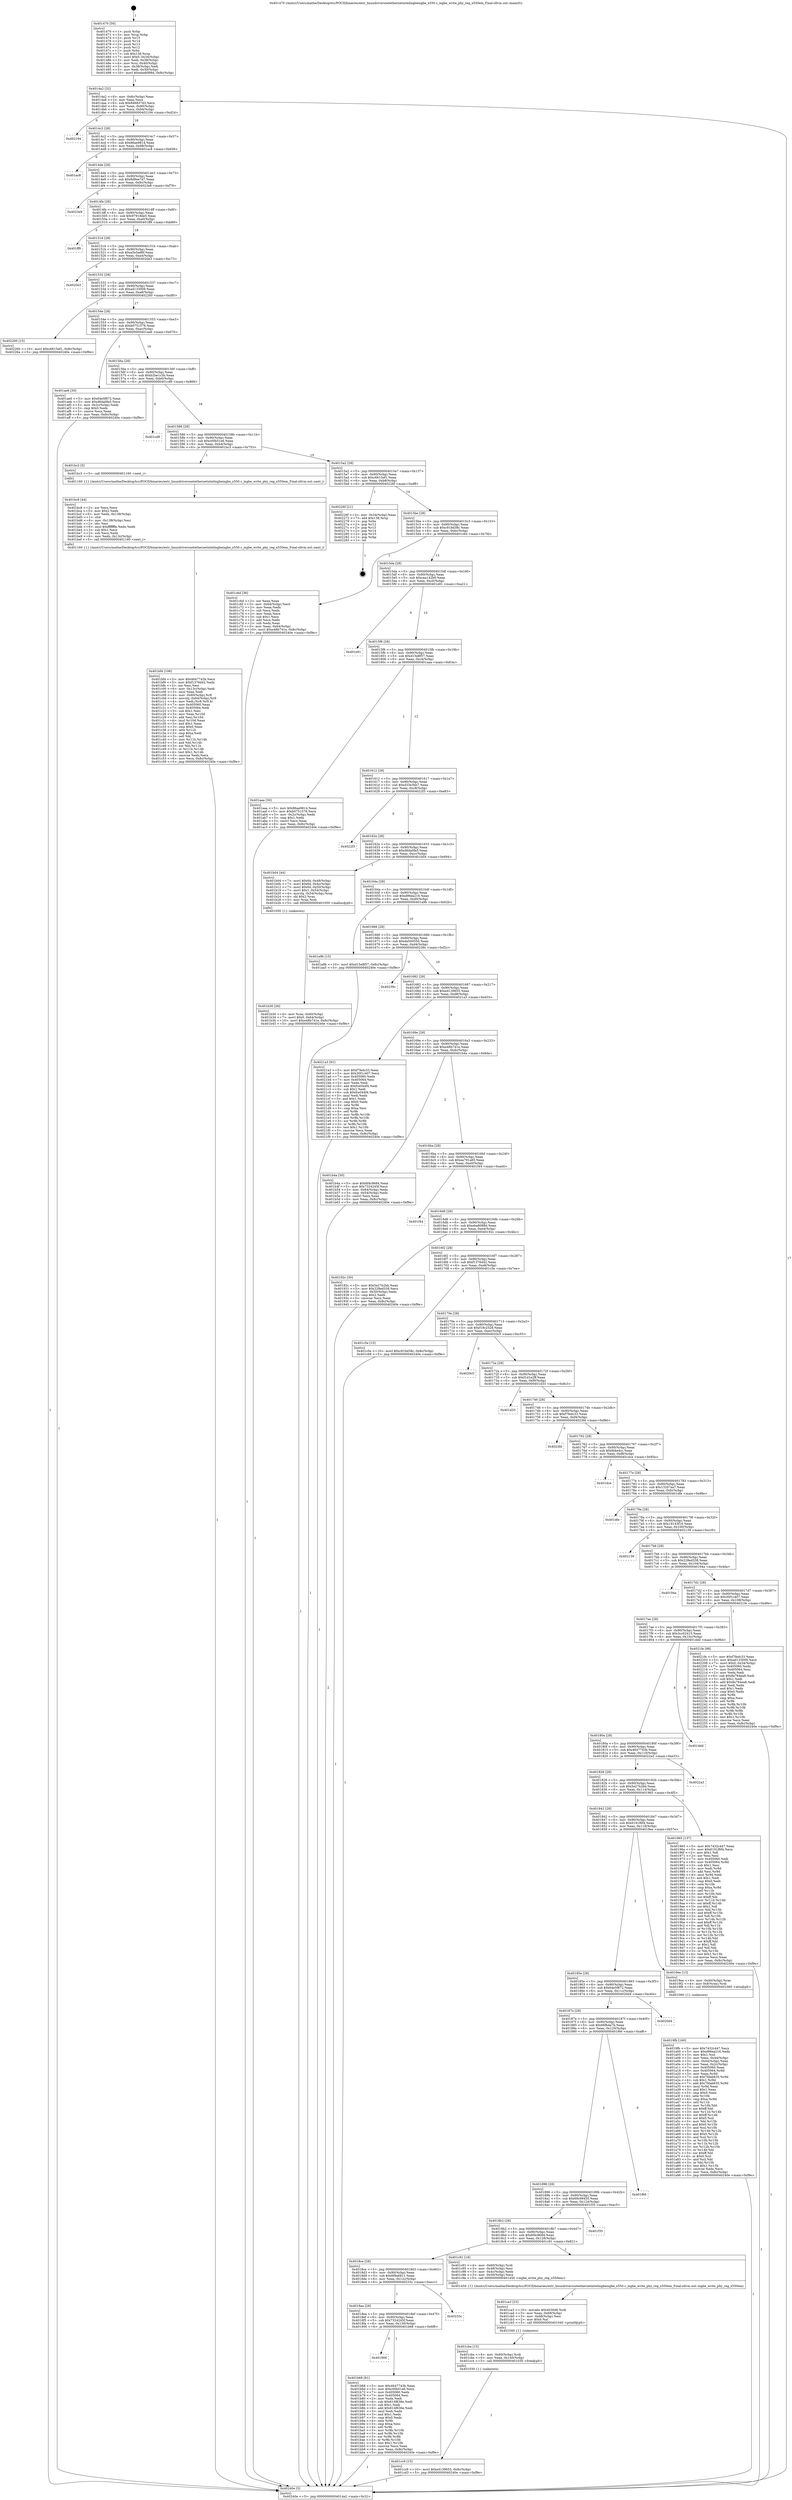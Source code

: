 digraph "0x401470" {
  label = "0x401470 (/mnt/c/Users/mathe/Desktop/tcc/POCII/binaries/extr_linuxdriversnetethernetintelixgbeixgbe_x550.c_ixgbe_write_phy_reg_x550em_Final-ollvm.out::main(0))"
  labelloc = "t"
  node[shape=record]

  Entry [label="",width=0.3,height=0.3,shape=circle,fillcolor=black,style=filled]
  "0x4014a2" [label="{
     0x4014a2 [32]\l
     | [instrs]\l
     &nbsp;&nbsp;0x4014a2 \<+6\>: mov -0x8c(%rbp),%eax\l
     &nbsp;&nbsp;0x4014a8 \<+2\>: mov %eax,%ecx\l
     &nbsp;&nbsp;0x4014aa \<+6\>: sub $0x846837d3,%ecx\l
     &nbsp;&nbsp;0x4014b0 \<+6\>: mov %eax,-0x90(%rbp)\l
     &nbsp;&nbsp;0x4014b6 \<+6\>: mov %ecx,-0x94(%rbp)\l
     &nbsp;&nbsp;0x4014bc \<+6\>: je 0000000000402194 \<main+0xd24\>\l
  }"]
  "0x402194" [label="{
     0x402194\l
  }", style=dashed]
  "0x4014c2" [label="{
     0x4014c2 [28]\l
     | [instrs]\l
     &nbsp;&nbsp;0x4014c2 \<+5\>: jmp 00000000004014c7 \<main+0x57\>\l
     &nbsp;&nbsp;0x4014c7 \<+6\>: mov -0x90(%rbp),%eax\l
     &nbsp;&nbsp;0x4014cd \<+5\>: sub $0x86ae9814,%eax\l
     &nbsp;&nbsp;0x4014d2 \<+6\>: mov %eax,-0x98(%rbp)\l
     &nbsp;&nbsp;0x4014d8 \<+6\>: je 0000000000401ac8 \<main+0x658\>\l
  }"]
  Exit [label="",width=0.3,height=0.3,shape=circle,fillcolor=black,style=filled,peripheries=2]
  "0x401ac8" [label="{
     0x401ac8\l
  }", style=dashed]
  "0x4014de" [label="{
     0x4014de [28]\l
     | [instrs]\l
     &nbsp;&nbsp;0x4014de \<+5\>: jmp 00000000004014e3 \<main+0x73\>\l
     &nbsp;&nbsp;0x4014e3 \<+6\>: mov -0x90(%rbp),%eax\l
     &nbsp;&nbsp;0x4014e9 \<+5\>: sub $0x8d9ee7d7,%eax\l
     &nbsp;&nbsp;0x4014ee \<+6\>: mov %eax,-0x9c(%rbp)\l
     &nbsp;&nbsp;0x4014f4 \<+6\>: je 00000000004023e9 \<main+0xf79\>\l
  }"]
  "0x401cc9" [label="{
     0x401cc9 [15]\l
     | [instrs]\l
     &nbsp;&nbsp;0x401cc9 \<+10\>: movl $0xe4139655,-0x8c(%rbp)\l
     &nbsp;&nbsp;0x401cd3 \<+5\>: jmp 000000000040240e \<main+0xf9e\>\l
  }"]
  "0x4023e9" [label="{
     0x4023e9\l
  }", style=dashed]
  "0x4014fa" [label="{
     0x4014fa [28]\l
     | [instrs]\l
     &nbsp;&nbsp;0x4014fa \<+5\>: jmp 00000000004014ff \<main+0x8f\>\l
     &nbsp;&nbsp;0x4014ff \<+6\>: mov -0x90(%rbp),%eax\l
     &nbsp;&nbsp;0x401505 \<+5\>: sub $0x97918de5,%eax\l
     &nbsp;&nbsp;0x40150a \<+6\>: mov %eax,-0xa0(%rbp)\l
     &nbsp;&nbsp;0x401510 \<+6\>: je 0000000000401ff9 \<main+0xb89\>\l
  }"]
  "0x401cba" [label="{
     0x401cba [15]\l
     | [instrs]\l
     &nbsp;&nbsp;0x401cba \<+4\>: mov -0x60(%rbp),%rdi\l
     &nbsp;&nbsp;0x401cbe \<+6\>: mov %eax,-0x140(%rbp)\l
     &nbsp;&nbsp;0x401cc4 \<+5\>: call 0000000000401030 \<free@plt\>\l
     | [calls]\l
     &nbsp;&nbsp;0x401030 \{1\} (unknown)\l
  }"]
  "0x401ff9" [label="{
     0x401ff9\l
  }", style=dashed]
  "0x401516" [label="{
     0x401516 [28]\l
     | [instrs]\l
     &nbsp;&nbsp;0x401516 \<+5\>: jmp 000000000040151b \<main+0xab\>\l
     &nbsp;&nbsp;0x40151b \<+6\>: mov -0x90(%rbp),%eax\l
     &nbsp;&nbsp;0x401521 \<+5\>: sub $0xa5e5ad6f,%eax\l
     &nbsp;&nbsp;0x401526 \<+6\>: mov %eax,-0xa4(%rbp)\l
     &nbsp;&nbsp;0x40152c \<+6\>: je 00000000004020e3 \<main+0xc73\>\l
  }"]
  "0x401ca3" [label="{
     0x401ca3 [23]\l
     | [instrs]\l
     &nbsp;&nbsp;0x401ca3 \<+10\>: movabs $0x4030d6,%rdi\l
     &nbsp;&nbsp;0x401cad \<+3\>: mov %eax,-0x68(%rbp)\l
     &nbsp;&nbsp;0x401cb0 \<+3\>: mov -0x68(%rbp),%esi\l
     &nbsp;&nbsp;0x401cb3 \<+2\>: mov $0x0,%al\l
     &nbsp;&nbsp;0x401cb5 \<+5\>: call 0000000000401040 \<printf@plt\>\l
     | [calls]\l
     &nbsp;&nbsp;0x401040 \{1\} (unknown)\l
  }"]
  "0x4020e3" [label="{
     0x4020e3\l
  }", style=dashed]
  "0x401532" [label="{
     0x401532 [28]\l
     | [instrs]\l
     &nbsp;&nbsp;0x401532 \<+5\>: jmp 0000000000401537 \<main+0xc7\>\l
     &nbsp;&nbsp;0x401537 \<+6\>: mov -0x90(%rbp),%eax\l
     &nbsp;&nbsp;0x40153d \<+5\>: sub $0xad133009,%eax\l
     &nbsp;&nbsp;0x401542 \<+6\>: mov %eax,-0xa8(%rbp)\l
     &nbsp;&nbsp;0x401548 \<+6\>: je 0000000000402260 \<main+0xdf0\>\l
  }"]
  "0x401bf4" [label="{
     0x401bf4 [106]\l
     | [instrs]\l
     &nbsp;&nbsp;0x401bf4 \<+5\>: mov $0x4647743b,%ecx\l
     &nbsp;&nbsp;0x401bf9 \<+5\>: mov $0xf1376d42,%edx\l
     &nbsp;&nbsp;0x401bfe \<+2\>: xor %esi,%esi\l
     &nbsp;&nbsp;0x401c00 \<+6\>: mov -0x13c(%rbp),%edi\l
     &nbsp;&nbsp;0x401c06 \<+3\>: imul %eax,%edi\l
     &nbsp;&nbsp;0x401c09 \<+4\>: mov -0x60(%rbp),%r8\l
     &nbsp;&nbsp;0x401c0d \<+4\>: movslq -0x64(%rbp),%r9\l
     &nbsp;&nbsp;0x401c11 \<+4\>: mov %edi,(%r8,%r9,4)\l
     &nbsp;&nbsp;0x401c15 \<+7\>: mov 0x405060,%eax\l
     &nbsp;&nbsp;0x401c1c \<+7\>: mov 0x405064,%edi\l
     &nbsp;&nbsp;0x401c23 \<+3\>: sub $0x1,%esi\l
     &nbsp;&nbsp;0x401c26 \<+3\>: mov %eax,%r10d\l
     &nbsp;&nbsp;0x401c29 \<+3\>: add %esi,%r10d\l
     &nbsp;&nbsp;0x401c2c \<+4\>: imul %r10d,%eax\l
     &nbsp;&nbsp;0x401c30 \<+3\>: and $0x1,%eax\l
     &nbsp;&nbsp;0x401c33 \<+3\>: cmp $0x0,%eax\l
     &nbsp;&nbsp;0x401c36 \<+4\>: sete %r11b\l
     &nbsp;&nbsp;0x401c3a \<+3\>: cmp $0xa,%edi\l
     &nbsp;&nbsp;0x401c3d \<+3\>: setl %bl\l
     &nbsp;&nbsp;0x401c40 \<+3\>: mov %r11b,%r14b\l
     &nbsp;&nbsp;0x401c43 \<+3\>: and %bl,%r14b\l
     &nbsp;&nbsp;0x401c46 \<+3\>: xor %bl,%r11b\l
     &nbsp;&nbsp;0x401c49 \<+3\>: or %r11b,%r14b\l
     &nbsp;&nbsp;0x401c4c \<+4\>: test $0x1,%r14b\l
     &nbsp;&nbsp;0x401c50 \<+3\>: cmovne %edx,%ecx\l
     &nbsp;&nbsp;0x401c53 \<+6\>: mov %ecx,-0x8c(%rbp)\l
     &nbsp;&nbsp;0x401c59 \<+5\>: jmp 000000000040240e \<main+0xf9e\>\l
  }"]
  "0x402260" [label="{
     0x402260 [15]\l
     | [instrs]\l
     &nbsp;&nbsp;0x402260 \<+10\>: movl $0xc6615ef1,-0x8c(%rbp)\l
     &nbsp;&nbsp;0x40226a \<+5\>: jmp 000000000040240e \<main+0xf9e\>\l
  }"]
  "0x40154e" [label="{
     0x40154e [28]\l
     | [instrs]\l
     &nbsp;&nbsp;0x40154e \<+5\>: jmp 0000000000401553 \<main+0xe3\>\l
     &nbsp;&nbsp;0x401553 \<+6\>: mov -0x90(%rbp),%eax\l
     &nbsp;&nbsp;0x401559 \<+5\>: sub $0xb0751576,%eax\l
     &nbsp;&nbsp;0x40155e \<+6\>: mov %eax,-0xac(%rbp)\l
     &nbsp;&nbsp;0x401564 \<+6\>: je 0000000000401ae6 \<main+0x676\>\l
  }"]
  "0x401bc8" [label="{
     0x401bc8 [44]\l
     | [instrs]\l
     &nbsp;&nbsp;0x401bc8 \<+2\>: xor %ecx,%ecx\l
     &nbsp;&nbsp;0x401bca \<+5\>: mov $0x2,%edx\l
     &nbsp;&nbsp;0x401bcf \<+6\>: mov %edx,-0x138(%rbp)\l
     &nbsp;&nbsp;0x401bd5 \<+1\>: cltd\l
     &nbsp;&nbsp;0x401bd6 \<+6\>: mov -0x138(%rbp),%esi\l
     &nbsp;&nbsp;0x401bdc \<+2\>: idiv %esi\l
     &nbsp;&nbsp;0x401bde \<+6\>: imul $0xfffffffe,%edx,%edx\l
     &nbsp;&nbsp;0x401be4 \<+3\>: sub $0x1,%ecx\l
     &nbsp;&nbsp;0x401be7 \<+2\>: sub %ecx,%edx\l
     &nbsp;&nbsp;0x401be9 \<+6\>: mov %edx,-0x13c(%rbp)\l
     &nbsp;&nbsp;0x401bef \<+5\>: call 0000000000401160 \<next_i\>\l
     | [calls]\l
     &nbsp;&nbsp;0x401160 \{1\} (/mnt/c/Users/mathe/Desktop/tcc/POCII/binaries/extr_linuxdriversnetethernetintelixgbeixgbe_x550.c_ixgbe_write_phy_reg_x550em_Final-ollvm.out::next_i)\l
  }"]
  "0x401ae6" [label="{
     0x401ae6 [30]\l
     | [instrs]\l
     &nbsp;&nbsp;0x401ae6 \<+5\>: mov $0x64e5f872,%eax\l
     &nbsp;&nbsp;0x401aeb \<+5\>: mov $0xd6da0fa5,%ecx\l
     &nbsp;&nbsp;0x401af0 \<+3\>: mov -0x2c(%rbp),%edx\l
     &nbsp;&nbsp;0x401af3 \<+3\>: cmp $0x0,%edx\l
     &nbsp;&nbsp;0x401af6 \<+3\>: cmove %ecx,%eax\l
     &nbsp;&nbsp;0x401af9 \<+6\>: mov %eax,-0x8c(%rbp)\l
     &nbsp;&nbsp;0x401aff \<+5\>: jmp 000000000040240e \<main+0xf9e\>\l
  }"]
  "0x40156a" [label="{
     0x40156a [28]\l
     | [instrs]\l
     &nbsp;&nbsp;0x40156a \<+5\>: jmp 000000000040156f \<main+0xff\>\l
     &nbsp;&nbsp;0x40156f \<+6\>: mov -0x90(%rbp),%eax\l
     &nbsp;&nbsp;0x401575 \<+5\>: sub $0xb2be1c3b,%eax\l
     &nbsp;&nbsp;0x40157a \<+6\>: mov %eax,-0xb0(%rbp)\l
     &nbsp;&nbsp;0x401580 \<+6\>: je 0000000000401cd8 \<main+0x868\>\l
  }"]
  "0x401906" [label="{
     0x401906\l
  }", style=dashed]
  "0x401cd8" [label="{
     0x401cd8\l
  }", style=dashed]
  "0x401586" [label="{
     0x401586 [28]\l
     | [instrs]\l
     &nbsp;&nbsp;0x401586 \<+5\>: jmp 000000000040158b \<main+0x11b\>\l
     &nbsp;&nbsp;0x40158b \<+6\>: mov -0x90(%rbp),%eax\l
     &nbsp;&nbsp;0x401591 \<+5\>: sub $0xc00b51e6,%eax\l
     &nbsp;&nbsp;0x401596 \<+6\>: mov %eax,-0xb4(%rbp)\l
     &nbsp;&nbsp;0x40159c \<+6\>: je 0000000000401bc3 \<main+0x753\>\l
  }"]
  "0x401b68" [label="{
     0x401b68 [91]\l
     | [instrs]\l
     &nbsp;&nbsp;0x401b68 \<+5\>: mov $0x4647743b,%eax\l
     &nbsp;&nbsp;0x401b6d \<+5\>: mov $0xc00b51e6,%ecx\l
     &nbsp;&nbsp;0x401b72 \<+7\>: mov 0x405060,%edx\l
     &nbsp;&nbsp;0x401b79 \<+7\>: mov 0x405064,%esi\l
     &nbsp;&nbsp;0x401b80 \<+2\>: mov %edx,%edi\l
     &nbsp;&nbsp;0x401b82 \<+6\>: sub $0x614f636e,%edi\l
     &nbsp;&nbsp;0x401b88 \<+3\>: sub $0x1,%edi\l
     &nbsp;&nbsp;0x401b8b \<+6\>: add $0x614f636e,%edi\l
     &nbsp;&nbsp;0x401b91 \<+3\>: imul %edi,%edx\l
     &nbsp;&nbsp;0x401b94 \<+3\>: and $0x1,%edx\l
     &nbsp;&nbsp;0x401b97 \<+3\>: cmp $0x0,%edx\l
     &nbsp;&nbsp;0x401b9a \<+4\>: sete %r8b\l
     &nbsp;&nbsp;0x401b9e \<+3\>: cmp $0xa,%esi\l
     &nbsp;&nbsp;0x401ba1 \<+4\>: setl %r9b\l
     &nbsp;&nbsp;0x401ba5 \<+3\>: mov %r8b,%r10b\l
     &nbsp;&nbsp;0x401ba8 \<+3\>: and %r9b,%r10b\l
     &nbsp;&nbsp;0x401bab \<+3\>: xor %r9b,%r8b\l
     &nbsp;&nbsp;0x401bae \<+3\>: or %r8b,%r10b\l
     &nbsp;&nbsp;0x401bb1 \<+4\>: test $0x1,%r10b\l
     &nbsp;&nbsp;0x401bb5 \<+3\>: cmovne %ecx,%eax\l
     &nbsp;&nbsp;0x401bb8 \<+6\>: mov %eax,-0x8c(%rbp)\l
     &nbsp;&nbsp;0x401bbe \<+5\>: jmp 000000000040240e \<main+0xf9e\>\l
  }"]
  "0x401bc3" [label="{
     0x401bc3 [5]\l
     | [instrs]\l
     &nbsp;&nbsp;0x401bc3 \<+5\>: call 0000000000401160 \<next_i\>\l
     | [calls]\l
     &nbsp;&nbsp;0x401160 \{1\} (/mnt/c/Users/mathe/Desktop/tcc/POCII/binaries/extr_linuxdriversnetethernetintelixgbeixgbe_x550.c_ixgbe_write_phy_reg_x550em_Final-ollvm.out::next_i)\l
  }"]
  "0x4015a2" [label="{
     0x4015a2 [28]\l
     | [instrs]\l
     &nbsp;&nbsp;0x4015a2 \<+5\>: jmp 00000000004015a7 \<main+0x137\>\l
     &nbsp;&nbsp;0x4015a7 \<+6\>: mov -0x90(%rbp),%eax\l
     &nbsp;&nbsp;0x4015ad \<+5\>: sub $0xc6615ef1,%eax\l
     &nbsp;&nbsp;0x4015b2 \<+6\>: mov %eax,-0xb8(%rbp)\l
     &nbsp;&nbsp;0x4015b8 \<+6\>: je 000000000040226f \<main+0xdff\>\l
  }"]
  "0x4018ea" [label="{
     0x4018ea [28]\l
     | [instrs]\l
     &nbsp;&nbsp;0x4018ea \<+5\>: jmp 00000000004018ef \<main+0x47f\>\l
     &nbsp;&nbsp;0x4018ef \<+6\>: mov -0x90(%rbp),%eax\l
     &nbsp;&nbsp;0x4018f5 \<+5\>: sub $0x7324245f,%eax\l
     &nbsp;&nbsp;0x4018fa \<+6\>: mov %eax,-0x130(%rbp)\l
     &nbsp;&nbsp;0x401900 \<+6\>: je 0000000000401b68 \<main+0x6f8\>\l
  }"]
  "0x40226f" [label="{
     0x40226f [21]\l
     | [instrs]\l
     &nbsp;&nbsp;0x40226f \<+3\>: mov -0x34(%rbp),%eax\l
     &nbsp;&nbsp;0x402272 \<+7\>: add $0x138,%rsp\l
     &nbsp;&nbsp;0x402279 \<+1\>: pop %rbx\l
     &nbsp;&nbsp;0x40227a \<+2\>: pop %r12\l
     &nbsp;&nbsp;0x40227c \<+2\>: pop %r13\l
     &nbsp;&nbsp;0x40227e \<+2\>: pop %r14\l
     &nbsp;&nbsp;0x402280 \<+2\>: pop %r15\l
     &nbsp;&nbsp;0x402282 \<+1\>: pop %rbp\l
     &nbsp;&nbsp;0x402283 \<+1\>: ret\l
  }"]
  "0x4015be" [label="{
     0x4015be [28]\l
     | [instrs]\l
     &nbsp;&nbsp;0x4015be \<+5\>: jmp 00000000004015c3 \<main+0x153\>\l
     &nbsp;&nbsp;0x4015c3 \<+6\>: mov -0x90(%rbp),%eax\l
     &nbsp;&nbsp;0x4015c9 \<+5\>: sub $0xc91bd38c,%eax\l
     &nbsp;&nbsp;0x4015ce \<+6\>: mov %eax,-0xbc(%rbp)\l
     &nbsp;&nbsp;0x4015d4 \<+6\>: je 0000000000401c6d \<main+0x7fd\>\l
  }"]
  "0x40233c" [label="{
     0x40233c\l
  }", style=dashed]
  "0x401c6d" [label="{
     0x401c6d [36]\l
     | [instrs]\l
     &nbsp;&nbsp;0x401c6d \<+2\>: xor %eax,%eax\l
     &nbsp;&nbsp;0x401c6f \<+3\>: mov -0x64(%rbp),%ecx\l
     &nbsp;&nbsp;0x401c72 \<+2\>: mov %eax,%edx\l
     &nbsp;&nbsp;0x401c74 \<+2\>: sub %ecx,%edx\l
     &nbsp;&nbsp;0x401c76 \<+2\>: mov %eax,%ecx\l
     &nbsp;&nbsp;0x401c78 \<+3\>: sub $0x1,%ecx\l
     &nbsp;&nbsp;0x401c7b \<+2\>: add %ecx,%edx\l
     &nbsp;&nbsp;0x401c7d \<+2\>: sub %edx,%eax\l
     &nbsp;&nbsp;0x401c7f \<+3\>: mov %eax,-0x64(%rbp)\l
     &nbsp;&nbsp;0x401c82 \<+10\>: movl $0xe48b741e,-0x8c(%rbp)\l
     &nbsp;&nbsp;0x401c8c \<+5\>: jmp 000000000040240e \<main+0xf9e\>\l
  }"]
  "0x4015da" [label="{
     0x4015da [28]\l
     | [instrs]\l
     &nbsp;&nbsp;0x4015da \<+5\>: jmp 00000000004015df \<main+0x16f\>\l
     &nbsp;&nbsp;0x4015df \<+6\>: mov -0x90(%rbp),%eax\l
     &nbsp;&nbsp;0x4015e5 \<+5\>: sub $0xcea142b9,%eax\l
     &nbsp;&nbsp;0x4015ea \<+6\>: mov %eax,-0xc0(%rbp)\l
     &nbsp;&nbsp;0x4015f0 \<+6\>: je 0000000000401e91 \<main+0xa21\>\l
  }"]
  "0x4018ce" [label="{
     0x4018ce [28]\l
     | [instrs]\l
     &nbsp;&nbsp;0x4018ce \<+5\>: jmp 00000000004018d3 \<main+0x463\>\l
     &nbsp;&nbsp;0x4018d3 \<+6\>: mov -0x90(%rbp),%eax\l
     &nbsp;&nbsp;0x4018d9 \<+5\>: sub $0x6f9a6811,%eax\l
     &nbsp;&nbsp;0x4018de \<+6\>: mov %eax,-0x12c(%rbp)\l
     &nbsp;&nbsp;0x4018e4 \<+6\>: je 000000000040233c \<main+0xecc\>\l
  }"]
  "0x401e91" [label="{
     0x401e91\l
  }", style=dashed]
  "0x4015f6" [label="{
     0x4015f6 [28]\l
     | [instrs]\l
     &nbsp;&nbsp;0x4015f6 \<+5\>: jmp 00000000004015fb \<main+0x18b\>\l
     &nbsp;&nbsp;0x4015fb \<+6\>: mov -0x90(%rbp),%eax\l
     &nbsp;&nbsp;0x401601 \<+5\>: sub $0xd15e8f57,%eax\l
     &nbsp;&nbsp;0x401606 \<+6\>: mov %eax,-0xc4(%rbp)\l
     &nbsp;&nbsp;0x40160c \<+6\>: je 0000000000401aaa \<main+0x63a\>\l
  }"]
  "0x401c91" [label="{
     0x401c91 [18]\l
     | [instrs]\l
     &nbsp;&nbsp;0x401c91 \<+4\>: mov -0x60(%rbp),%rdi\l
     &nbsp;&nbsp;0x401c95 \<+3\>: mov -0x48(%rbp),%esi\l
     &nbsp;&nbsp;0x401c98 \<+3\>: mov -0x4c(%rbp),%edx\l
     &nbsp;&nbsp;0x401c9b \<+3\>: mov -0x50(%rbp),%ecx\l
     &nbsp;&nbsp;0x401c9e \<+5\>: call 0000000000401450 \<ixgbe_write_phy_reg_x550em\>\l
     | [calls]\l
     &nbsp;&nbsp;0x401450 \{1\} (/mnt/c/Users/mathe/Desktop/tcc/POCII/binaries/extr_linuxdriversnetethernetintelixgbeixgbe_x550.c_ixgbe_write_phy_reg_x550em_Final-ollvm.out::ixgbe_write_phy_reg_x550em)\l
  }"]
  "0x401aaa" [label="{
     0x401aaa [30]\l
     | [instrs]\l
     &nbsp;&nbsp;0x401aaa \<+5\>: mov $0x86ae9814,%eax\l
     &nbsp;&nbsp;0x401aaf \<+5\>: mov $0xb0751576,%ecx\l
     &nbsp;&nbsp;0x401ab4 \<+3\>: mov -0x2c(%rbp),%edx\l
     &nbsp;&nbsp;0x401ab7 \<+3\>: cmp $0x1,%edx\l
     &nbsp;&nbsp;0x401aba \<+3\>: cmovl %ecx,%eax\l
     &nbsp;&nbsp;0x401abd \<+6\>: mov %eax,-0x8c(%rbp)\l
     &nbsp;&nbsp;0x401ac3 \<+5\>: jmp 000000000040240e \<main+0xf9e\>\l
  }"]
  "0x401612" [label="{
     0x401612 [28]\l
     | [instrs]\l
     &nbsp;&nbsp;0x401612 \<+5\>: jmp 0000000000401617 \<main+0x1a7\>\l
     &nbsp;&nbsp;0x401617 \<+6\>: mov -0x90(%rbp),%eax\l
     &nbsp;&nbsp;0x40161d \<+5\>: sub $0xd33e3bb7,%eax\l
     &nbsp;&nbsp;0x401622 \<+6\>: mov %eax,-0xc8(%rbp)\l
     &nbsp;&nbsp;0x401628 \<+6\>: je 00000000004022f3 \<main+0xe83\>\l
  }"]
  "0x4018b2" [label="{
     0x4018b2 [28]\l
     | [instrs]\l
     &nbsp;&nbsp;0x4018b2 \<+5\>: jmp 00000000004018b7 \<main+0x447\>\l
     &nbsp;&nbsp;0x4018b7 \<+6\>: mov -0x90(%rbp),%eax\l
     &nbsp;&nbsp;0x4018bd \<+5\>: sub $0x6f4c9684,%eax\l
     &nbsp;&nbsp;0x4018c2 \<+6\>: mov %eax,-0x128(%rbp)\l
     &nbsp;&nbsp;0x4018c8 \<+6\>: je 0000000000401c91 \<main+0x821\>\l
  }"]
  "0x4022f3" [label="{
     0x4022f3\l
  }", style=dashed]
  "0x40162e" [label="{
     0x40162e [28]\l
     | [instrs]\l
     &nbsp;&nbsp;0x40162e \<+5\>: jmp 0000000000401633 \<main+0x1c3\>\l
     &nbsp;&nbsp;0x401633 \<+6\>: mov -0x90(%rbp),%eax\l
     &nbsp;&nbsp;0x401639 \<+5\>: sub $0xd6da0fa5,%eax\l
     &nbsp;&nbsp;0x40163e \<+6\>: mov %eax,-0xcc(%rbp)\l
     &nbsp;&nbsp;0x401644 \<+6\>: je 0000000000401b04 \<main+0x694\>\l
  }"]
  "0x401f35" [label="{
     0x401f35\l
  }", style=dashed]
  "0x401b04" [label="{
     0x401b04 [44]\l
     | [instrs]\l
     &nbsp;&nbsp;0x401b04 \<+7\>: movl $0x64,-0x48(%rbp)\l
     &nbsp;&nbsp;0x401b0b \<+7\>: movl $0x64,-0x4c(%rbp)\l
     &nbsp;&nbsp;0x401b12 \<+7\>: movl $0x64,-0x50(%rbp)\l
     &nbsp;&nbsp;0x401b19 \<+7\>: movl $0x1,-0x54(%rbp)\l
     &nbsp;&nbsp;0x401b20 \<+4\>: movslq -0x54(%rbp),%rax\l
     &nbsp;&nbsp;0x401b24 \<+4\>: shl $0x2,%rax\l
     &nbsp;&nbsp;0x401b28 \<+3\>: mov %rax,%rdi\l
     &nbsp;&nbsp;0x401b2b \<+5\>: call 0000000000401050 \<malloc@plt\>\l
     | [calls]\l
     &nbsp;&nbsp;0x401050 \{1\} (unknown)\l
  }"]
  "0x40164a" [label="{
     0x40164a [28]\l
     | [instrs]\l
     &nbsp;&nbsp;0x40164a \<+5\>: jmp 000000000040164f \<main+0x1df\>\l
     &nbsp;&nbsp;0x40164f \<+6\>: mov -0x90(%rbp),%eax\l
     &nbsp;&nbsp;0x401655 \<+5\>: sub $0xd96ea216,%eax\l
     &nbsp;&nbsp;0x40165a \<+6\>: mov %eax,-0xd0(%rbp)\l
     &nbsp;&nbsp;0x401660 \<+6\>: je 0000000000401a9b \<main+0x62b\>\l
  }"]
  "0x401896" [label="{
     0x401896 [28]\l
     | [instrs]\l
     &nbsp;&nbsp;0x401896 \<+5\>: jmp 000000000040189b \<main+0x42b\>\l
     &nbsp;&nbsp;0x40189b \<+6\>: mov -0x90(%rbp),%eax\l
     &nbsp;&nbsp;0x4018a1 \<+5\>: sub $0x69c99455,%eax\l
     &nbsp;&nbsp;0x4018a6 \<+6\>: mov %eax,-0x124(%rbp)\l
     &nbsp;&nbsp;0x4018ac \<+6\>: je 0000000000401f35 \<main+0xac5\>\l
  }"]
  "0x401a9b" [label="{
     0x401a9b [15]\l
     | [instrs]\l
     &nbsp;&nbsp;0x401a9b \<+10\>: movl $0xd15e8f57,-0x8c(%rbp)\l
     &nbsp;&nbsp;0x401aa5 \<+5\>: jmp 000000000040240e \<main+0xf9e\>\l
  }"]
  "0x401666" [label="{
     0x401666 [28]\l
     | [instrs]\l
     &nbsp;&nbsp;0x401666 \<+5\>: jmp 000000000040166b \<main+0x1fb\>\l
     &nbsp;&nbsp;0x40166b \<+6\>: mov -0x90(%rbp),%eax\l
     &nbsp;&nbsp;0x401671 \<+5\>: sub $0xda500550,%eax\l
     &nbsp;&nbsp;0x401676 \<+6\>: mov %eax,-0xd4(%rbp)\l
     &nbsp;&nbsp;0x40167c \<+6\>: je 000000000040239c \<main+0xf2c\>\l
  }"]
  "0x401f66" [label="{
     0x401f66\l
  }", style=dashed]
  "0x40239c" [label="{
     0x40239c\l
  }", style=dashed]
  "0x401682" [label="{
     0x401682 [28]\l
     | [instrs]\l
     &nbsp;&nbsp;0x401682 \<+5\>: jmp 0000000000401687 \<main+0x217\>\l
     &nbsp;&nbsp;0x401687 \<+6\>: mov -0x90(%rbp),%eax\l
     &nbsp;&nbsp;0x40168d \<+5\>: sub $0xe4139655,%eax\l
     &nbsp;&nbsp;0x401692 \<+6\>: mov %eax,-0xd8(%rbp)\l
     &nbsp;&nbsp;0x401698 \<+6\>: je 00000000004021a3 \<main+0xd33\>\l
  }"]
  "0x40187a" [label="{
     0x40187a [28]\l
     | [instrs]\l
     &nbsp;&nbsp;0x40187a \<+5\>: jmp 000000000040187f \<main+0x40f\>\l
     &nbsp;&nbsp;0x40187f \<+6\>: mov -0x90(%rbp),%eax\l
     &nbsp;&nbsp;0x401885 \<+5\>: sub $0x66fb4a7b,%eax\l
     &nbsp;&nbsp;0x40188a \<+6\>: mov %eax,-0x120(%rbp)\l
     &nbsp;&nbsp;0x401890 \<+6\>: je 0000000000401f66 \<main+0xaf6\>\l
  }"]
  "0x4021a3" [label="{
     0x4021a3 [91]\l
     | [instrs]\l
     &nbsp;&nbsp;0x4021a3 \<+5\>: mov $0xf7fedc33,%eax\l
     &nbsp;&nbsp;0x4021a8 \<+5\>: mov $0x30f1c407,%ecx\l
     &nbsp;&nbsp;0x4021ad \<+7\>: mov 0x405060,%edx\l
     &nbsp;&nbsp;0x4021b4 \<+7\>: mov 0x405064,%esi\l
     &nbsp;&nbsp;0x4021bb \<+2\>: mov %edx,%edi\l
     &nbsp;&nbsp;0x4021bd \<+6\>: add $0xfce044f4,%edi\l
     &nbsp;&nbsp;0x4021c3 \<+3\>: sub $0x1,%edi\l
     &nbsp;&nbsp;0x4021c6 \<+6\>: sub $0xfce044f4,%edi\l
     &nbsp;&nbsp;0x4021cc \<+3\>: imul %edi,%edx\l
     &nbsp;&nbsp;0x4021cf \<+3\>: and $0x1,%edx\l
     &nbsp;&nbsp;0x4021d2 \<+3\>: cmp $0x0,%edx\l
     &nbsp;&nbsp;0x4021d5 \<+4\>: sete %r8b\l
     &nbsp;&nbsp;0x4021d9 \<+3\>: cmp $0xa,%esi\l
     &nbsp;&nbsp;0x4021dc \<+4\>: setl %r9b\l
     &nbsp;&nbsp;0x4021e0 \<+3\>: mov %r8b,%r10b\l
     &nbsp;&nbsp;0x4021e3 \<+3\>: and %r9b,%r10b\l
     &nbsp;&nbsp;0x4021e6 \<+3\>: xor %r9b,%r8b\l
     &nbsp;&nbsp;0x4021e9 \<+3\>: or %r8b,%r10b\l
     &nbsp;&nbsp;0x4021ec \<+4\>: test $0x1,%r10b\l
     &nbsp;&nbsp;0x4021f0 \<+3\>: cmovne %ecx,%eax\l
     &nbsp;&nbsp;0x4021f3 \<+6\>: mov %eax,-0x8c(%rbp)\l
     &nbsp;&nbsp;0x4021f9 \<+5\>: jmp 000000000040240e \<main+0xf9e\>\l
  }"]
  "0x40169e" [label="{
     0x40169e [28]\l
     | [instrs]\l
     &nbsp;&nbsp;0x40169e \<+5\>: jmp 00000000004016a3 \<main+0x233\>\l
     &nbsp;&nbsp;0x4016a3 \<+6\>: mov -0x90(%rbp),%eax\l
     &nbsp;&nbsp;0x4016a9 \<+5\>: sub $0xe48b741e,%eax\l
     &nbsp;&nbsp;0x4016ae \<+6\>: mov %eax,-0xdc(%rbp)\l
     &nbsp;&nbsp;0x4016b4 \<+6\>: je 0000000000401b4a \<main+0x6da\>\l
  }"]
  "0x4020d4" [label="{
     0x4020d4\l
  }", style=dashed]
  "0x401b4a" [label="{
     0x401b4a [30]\l
     | [instrs]\l
     &nbsp;&nbsp;0x401b4a \<+5\>: mov $0x6f4c9684,%eax\l
     &nbsp;&nbsp;0x401b4f \<+5\>: mov $0x7324245f,%ecx\l
     &nbsp;&nbsp;0x401b54 \<+3\>: mov -0x64(%rbp),%edx\l
     &nbsp;&nbsp;0x401b57 \<+3\>: cmp -0x54(%rbp),%edx\l
     &nbsp;&nbsp;0x401b5a \<+3\>: cmovl %ecx,%eax\l
     &nbsp;&nbsp;0x401b5d \<+6\>: mov %eax,-0x8c(%rbp)\l
     &nbsp;&nbsp;0x401b63 \<+5\>: jmp 000000000040240e \<main+0xf9e\>\l
  }"]
  "0x4016ba" [label="{
     0x4016ba [28]\l
     | [instrs]\l
     &nbsp;&nbsp;0x4016ba \<+5\>: jmp 00000000004016bf \<main+0x24f\>\l
     &nbsp;&nbsp;0x4016bf \<+6\>: mov -0x90(%rbp),%eax\l
     &nbsp;&nbsp;0x4016c5 \<+5\>: sub $0xea791a85,%eax\l
     &nbsp;&nbsp;0x4016ca \<+6\>: mov %eax,-0xe0(%rbp)\l
     &nbsp;&nbsp;0x4016d0 \<+6\>: je 0000000000401f44 \<main+0xad4\>\l
  }"]
  "0x401b30" [label="{
     0x401b30 [26]\l
     | [instrs]\l
     &nbsp;&nbsp;0x401b30 \<+4\>: mov %rax,-0x60(%rbp)\l
     &nbsp;&nbsp;0x401b34 \<+7\>: movl $0x0,-0x64(%rbp)\l
     &nbsp;&nbsp;0x401b3b \<+10\>: movl $0xe48b741e,-0x8c(%rbp)\l
     &nbsp;&nbsp;0x401b45 \<+5\>: jmp 000000000040240e \<main+0xf9e\>\l
  }"]
  "0x401f44" [label="{
     0x401f44\l
  }", style=dashed]
  "0x4016d6" [label="{
     0x4016d6 [28]\l
     | [instrs]\l
     &nbsp;&nbsp;0x4016d6 \<+5\>: jmp 00000000004016db \<main+0x26b\>\l
     &nbsp;&nbsp;0x4016db \<+6\>: mov -0x90(%rbp),%eax\l
     &nbsp;&nbsp;0x4016e1 \<+5\>: sub $0xeba8088d,%eax\l
     &nbsp;&nbsp;0x4016e6 \<+6\>: mov %eax,-0xe4(%rbp)\l
     &nbsp;&nbsp;0x4016ec \<+6\>: je 000000000040192c \<main+0x4bc\>\l
  }"]
  "0x4019fb" [label="{
     0x4019fb [160]\l
     | [instrs]\l
     &nbsp;&nbsp;0x4019fb \<+5\>: mov $0x7432c447,%ecx\l
     &nbsp;&nbsp;0x401a00 \<+5\>: mov $0xd96ea216,%edx\l
     &nbsp;&nbsp;0x401a05 \<+3\>: mov $0x1,%sil\l
     &nbsp;&nbsp;0x401a08 \<+3\>: mov %eax,-0x44(%rbp)\l
     &nbsp;&nbsp;0x401a0b \<+3\>: mov -0x44(%rbp),%eax\l
     &nbsp;&nbsp;0x401a0e \<+3\>: mov %eax,-0x2c(%rbp)\l
     &nbsp;&nbsp;0x401a11 \<+7\>: mov 0x405060,%eax\l
     &nbsp;&nbsp;0x401a18 \<+8\>: mov 0x405064,%r8d\l
     &nbsp;&nbsp;0x401a20 \<+3\>: mov %eax,%r9d\l
     &nbsp;&nbsp;0x401a23 \<+7\>: sub $0x7fdab635,%r9d\l
     &nbsp;&nbsp;0x401a2a \<+4\>: sub $0x1,%r9d\l
     &nbsp;&nbsp;0x401a2e \<+7\>: add $0x7fdab635,%r9d\l
     &nbsp;&nbsp;0x401a35 \<+4\>: imul %r9d,%eax\l
     &nbsp;&nbsp;0x401a39 \<+3\>: and $0x1,%eax\l
     &nbsp;&nbsp;0x401a3c \<+3\>: cmp $0x0,%eax\l
     &nbsp;&nbsp;0x401a3f \<+4\>: sete %r10b\l
     &nbsp;&nbsp;0x401a43 \<+4\>: cmp $0xa,%r8d\l
     &nbsp;&nbsp;0x401a47 \<+4\>: setl %r11b\l
     &nbsp;&nbsp;0x401a4b \<+3\>: mov %r10b,%bl\l
     &nbsp;&nbsp;0x401a4e \<+3\>: xor $0xff,%bl\l
     &nbsp;&nbsp;0x401a51 \<+3\>: mov %r11b,%r14b\l
     &nbsp;&nbsp;0x401a54 \<+4\>: xor $0xff,%r14b\l
     &nbsp;&nbsp;0x401a58 \<+4\>: xor $0x0,%sil\l
     &nbsp;&nbsp;0x401a5c \<+3\>: mov %bl,%r15b\l
     &nbsp;&nbsp;0x401a5f \<+4\>: and $0x0,%r15b\l
     &nbsp;&nbsp;0x401a63 \<+3\>: and %sil,%r10b\l
     &nbsp;&nbsp;0x401a66 \<+3\>: mov %r14b,%r12b\l
     &nbsp;&nbsp;0x401a69 \<+4\>: and $0x0,%r12b\l
     &nbsp;&nbsp;0x401a6d \<+3\>: and %sil,%r11b\l
     &nbsp;&nbsp;0x401a70 \<+3\>: or %r10b,%r15b\l
     &nbsp;&nbsp;0x401a73 \<+3\>: or %r11b,%r12b\l
     &nbsp;&nbsp;0x401a76 \<+3\>: xor %r12b,%r15b\l
     &nbsp;&nbsp;0x401a79 \<+3\>: or %r14b,%bl\l
     &nbsp;&nbsp;0x401a7c \<+3\>: xor $0xff,%bl\l
     &nbsp;&nbsp;0x401a7f \<+4\>: or $0x0,%sil\l
     &nbsp;&nbsp;0x401a83 \<+3\>: and %sil,%bl\l
     &nbsp;&nbsp;0x401a86 \<+3\>: or %bl,%r15b\l
     &nbsp;&nbsp;0x401a89 \<+4\>: test $0x1,%r15b\l
     &nbsp;&nbsp;0x401a8d \<+3\>: cmovne %edx,%ecx\l
     &nbsp;&nbsp;0x401a90 \<+6\>: mov %ecx,-0x8c(%rbp)\l
     &nbsp;&nbsp;0x401a96 \<+5\>: jmp 000000000040240e \<main+0xf9e\>\l
  }"]
  "0x40192c" [label="{
     0x40192c [30]\l
     | [instrs]\l
     &nbsp;&nbsp;0x40192c \<+5\>: mov $0x5e27b2bb,%eax\l
     &nbsp;&nbsp;0x401931 \<+5\>: mov $0x228ed338,%ecx\l
     &nbsp;&nbsp;0x401936 \<+3\>: mov -0x30(%rbp),%edx\l
     &nbsp;&nbsp;0x401939 \<+3\>: cmp $0x2,%edx\l
     &nbsp;&nbsp;0x40193c \<+3\>: cmovne %ecx,%eax\l
     &nbsp;&nbsp;0x40193f \<+6\>: mov %eax,-0x8c(%rbp)\l
     &nbsp;&nbsp;0x401945 \<+5\>: jmp 000000000040240e \<main+0xf9e\>\l
  }"]
  "0x4016f2" [label="{
     0x4016f2 [28]\l
     | [instrs]\l
     &nbsp;&nbsp;0x4016f2 \<+5\>: jmp 00000000004016f7 \<main+0x287\>\l
     &nbsp;&nbsp;0x4016f7 \<+6\>: mov -0x90(%rbp),%eax\l
     &nbsp;&nbsp;0x4016fd \<+5\>: sub $0xf1376d42,%eax\l
     &nbsp;&nbsp;0x401702 \<+6\>: mov %eax,-0xe8(%rbp)\l
     &nbsp;&nbsp;0x401708 \<+6\>: je 0000000000401c5e \<main+0x7ee\>\l
  }"]
  "0x40240e" [label="{
     0x40240e [5]\l
     | [instrs]\l
     &nbsp;&nbsp;0x40240e \<+5\>: jmp 00000000004014a2 \<main+0x32\>\l
  }"]
  "0x401470" [label="{
     0x401470 [50]\l
     | [instrs]\l
     &nbsp;&nbsp;0x401470 \<+1\>: push %rbp\l
     &nbsp;&nbsp;0x401471 \<+3\>: mov %rsp,%rbp\l
     &nbsp;&nbsp;0x401474 \<+2\>: push %r15\l
     &nbsp;&nbsp;0x401476 \<+2\>: push %r14\l
     &nbsp;&nbsp;0x401478 \<+2\>: push %r13\l
     &nbsp;&nbsp;0x40147a \<+2\>: push %r12\l
     &nbsp;&nbsp;0x40147c \<+1\>: push %rbx\l
     &nbsp;&nbsp;0x40147d \<+7\>: sub $0x138,%rsp\l
     &nbsp;&nbsp;0x401484 \<+7\>: movl $0x0,-0x34(%rbp)\l
     &nbsp;&nbsp;0x40148b \<+3\>: mov %edi,-0x38(%rbp)\l
     &nbsp;&nbsp;0x40148e \<+4\>: mov %rsi,-0x40(%rbp)\l
     &nbsp;&nbsp;0x401492 \<+3\>: mov -0x38(%rbp),%edi\l
     &nbsp;&nbsp;0x401495 \<+3\>: mov %edi,-0x30(%rbp)\l
     &nbsp;&nbsp;0x401498 \<+10\>: movl $0xeba8088d,-0x8c(%rbp)\l
  }"]
  "0x40185e" [label="{
     0x40185e [28]\l
     | [instrs]\l
     &nbsp;&nbsp;0x40185e \<+5\>: jmp 0000000000401863 \<main+0x3f3\>\l
     &nbsp;&nbsp;0x401863 \<+6\>: mov -0x90(%rbp),%eax\l
     &nbsp;&nbsp;0x401869 \<+5\>: sub $0x64e5f872,%eax\l
     &nbsp;&nbsp;0x40186e \<+6\>: mov %eax,-0x11c(%rbp)\l
     &nbsp;&nbsp;0x401874 \<+6\>: je 00000000004020d4 \<main+0xc64\>\l
  }"]
  "0x401c5e" [label="{
     0x401c5e [15]\l
     | [instrs]\l
     &nbsp;&nbsp;0x401c5e \<+10\>: movl $0xc91bd38c,-0x8c(%rbp)\l
     &nbsp;&nbsp;0x401c68 \<+5\>: jmp 000000000040240e \<main+0xf9e\>\l
  }"]
  "0x40170e" [label="{
     0x40170e [28]\l
     | [instrs]\l
     &nbsp;&nbsp;0x40170e \<+5\>: jmp 0000000000401713 \<main+0x2a3\>\l
     &nbsp;&nbsp;0x401713 \<+6\>: mov -0x90(%rbp),%eax\l
     &nbsp;&nbsp;0x401719 \<+5\>: sub $0xf19c2528,%eax\l
     &nbsp;&nbsp;0x40171e \<+6\>: mov %eax,-0xec(%rbp)\l
     &nbsp;&nbsp;0x401724 \<+6\>: je 00000000004020c5 \<main+0xc55\>\l
  }"]
  "0x4019ee" [label="{
     0x4019ee [13]\l
     | [instrs]\l
     &nbsp;&nbsp;0x4019ee \<+4\>: mov -0x40(%rbp),%rax\l
     &nbsp;&nbsp;0x4019f2 \<+4\>: mov 0x8(%rax),%rdi\l
     &nbsp;&nbsp;0x4019f6 \<+5\>: call 0000000000401060 \<atoi@plt\>\l
     | [calls]\l
     &nbsp;&nbsp;0x401060 \{1\} (unknown)\l
  }"]
  "0x4020c5" [label="{
     0x4020c5\l
  }", style=dashed]
  "0x40172a" [label="{
     0x40172a [28]\l
     | [instrs]\l
     &nbsp;&nbsp;0x40172a \<+5\>: jmp 000000000040172f \<main+0x2bf\>\l
     &nbsp;&nbsp;0x40172f \<+6\>: mov -0x90(%rbp),%eax\l
     &nbsp;&nbsp;0x401735 \<+5\>: sub $0xf1d1e2ff,%eax\l
     &nbsp;&nbsp;0x40173a \<+6\>: mov %eax,-0xf0(%rbp)\l
     &nbsp;&nbsp;0x401740 \<+6\>: je 0000000000401d33 \<main+0x8c3\>\l
  }"]
  "0x401842" [label="{
     0x401842 [28]\l
     | [instrs]\l
     &nbsp;&nbsp;0x401842 \<+5\>: jmp 0000000000401847 \<main+0x3d7\>\l
     &nbsp;&nbsp;0x401847 \<+6\>: mov -0x90(%rbp),%eax\l
     &nbsp;&nbsp;0x40184d \<+5\>: sub $0x6191f6f4,%eax\l
     &nbsp;&nbsp;0x401852 \<+6\>: mov %eax,-0x118(%rbp)\l
     &nbsp;&nbsp;0x401858 \<+6\>: je 00000000004019ee \<main+0x57e\>\l
  }"]
  "0x401d33" [label="{
     0x401d33\l
  }", style=dashed]
  "0x401746" [label="{
     0x401746 [28]\l
     | [instrs]\l
     &nbsp;&nbsp;0x401746 \<+5\>: jmp 000000000040174b \<main+0x2db\>\l
     &nbsp;&nbsp;0x40174b \<+6\>: mov -0x90(%rbp),%eax\l
     &nbsp;&nbsp;0x401751 \<+5\>: sub $0xf7fedc33,%eax\l
     &nbsp;&nbsp;0x401756 \<+6\>: mov %eax,-0xf4(%rbp)\l
     &nbsp;&nbsp;0x40175c \<+6\>: je 00000000004023fd \<main+0xf8d\>\l
  }"]
  "0x401965" [label="{
     0x401965 [137]\l
     | [instrs]\l
     &nbsp;&nbsp;0x401965 \<+5\>: mov $0x7432c447,%eax\l
     &nbsp;&nbsp;0x40196a \<+5\>: mov $0x6191f6f4,%ecx\l
     &nbsp;&nbsp;0x40196f \<+2\>: mov $0x1,%dl\l
     &nbsp;&nbsp;0x401971 \<+2\>: xor %esi,%esi\l
     &nbsp;&nbsp;0x401973 \<+7\>: mov 0x405060,%edi\l
     &nbsp;&nbsp;0x40197a \<+8\>: mov 0x405064,%r8d\l
     &nbsp;&nbsp;0x401982 \<+3\>: sub $0x1,%esi\l
     &nbsp;&nbsp;0x401985 \<+3\>: mov %edi,%r9d\l
     &nbsp;&nbsp;0x401988 \<+3\>: add %esi,%r9d\l
     &nbsp;&nbsp;0x40198b \<+4\>: imul %r9d,%edi\l
     &nbsp;&nbsp;0x40198f \<+3\>: and $0x1,%edi\l
     &nbsp;&nbsp;0x401992 \<+3\>: cmp $0x0,%edi\l
     &nbsp;&nbsp;0x401995 \<+4\>: sete %r10b\l
     &nbsp;&nbsp;0x401999 \<+4\>: cmp $0xa,%r8d\l
     &nbsp;&nbsp;0x40199d \<+4\>: setl %r11b\l
     &nbsp;&nbsp;0x4019a1 \<+3\>: mov %r10b,%bl\l
     &nbsp;&nbsp;0x4019a4 \<+3\>: xor $0xff,%bl\l
     &nbsp;&nbsp;0x4019a7 \<+3\>: mov %r11b,%r14b\l
     &nbsp;&nbsp;0x4019aa \<+4\>: xor $0xff,%r14b\l
     &nbsp;&nbsp;0x4019ae \<+3\>: xor $0x1,%dl\l
     &nbsp;&nbsp;0x4019b1 \<+3\>: mov %bl,%r15b\l
     &nbsp;&nbsp;0x4019b4 \<+4\>: and $0xff,%r15b\l
     &nbsp;&nbsp;0x4019b8 \<+3\>: and %dl,%r10b\l
     &nbsp;&nbsp;0x4019bb \<+3\>: mov %r14b,%r12b\l
     &nbsp;&nbsp;0x4019be \<+4\>: and $0xff,%r12b\l
     &nbsp;&nbsp;0x4019c2 \<+3\>: and %dl,%r11b\l
     &nbsp;&nbsp;0x4019c5 \<+3\>: or %r10b,%r15b\l
     &nbsp;&nbsp;0x4019c8 \<+3\>: or %r11b,%r12b\l
     &nbsp;&nbsp;0x4019cb \<+3\>: xor %r12b,%r15b\l
     &nbsp;&nbsp;0x4019ce \<+3\>: or %r14b,%bl\l
     &nbsp;&nbsp;0x4019d1 \<+3\>: xor $0xff,%bl\l
     &nbsp;&nbsp;0x4019d4 \<+3\>: or $0x1,%dl\l
     &nbsp;&nbsp;0x4019d7 \<+2\>: and %dl,%bl\l
     &nbsp;&nbsp;0x4019d9 \<+3\>: or %bl,%r15b\l
     &nbsp;&nbsp;0x4019dc \<+4\>: test $0x1,%r15b\l
     &nbsp;&nbsp;0x4019e0 \<+3\>: cmovne %ecx,%eax\l
     &nbsp;&nbsp;0x4019e3 \<+6\>: mov %eax,-0x8c(%rbp)\l
     &nbsp;&nbsp;0x4019e9 \<+5\>: jmp 000000000040240e \<main+0xf9e\>\l
  }"]
  "0x4023fd" [label="{
     0x4023fd\l
  }", style=dashed]
  "0x401762" [label="{
     0x401762 [28]\l
     | [instrs]\l
     &nbsp;&nbsp;0x401762 \<+5\>: jmp 0000000000401767 \<main+0x2f7\>\l
     &nbsp;&nbsp;0x401767 \<+6\>: mov -0x90(%rbp),%eax\l
     &nbsp;&nbsp;0x40176d \<+5\>: sub $0xfd4e4cc,%eax\l
     &nbsp;&nbsp;0x401772 \<+6\>: mov %eax,-0xf8(%rbp)\l
     &nbsp;&nbsp;0x401778 \<+6\>: je 0000000000401dce \<main+0x95e\>\l
  }"]
  "0x401826" [label="{
     0x401826 [28]\l
     | [instrs]\l
     &nbsp;&nbsp;0x401826 \<+5\>: jmp 000000000040182b \<main+0x3bb\>\l
     &nbsp;&nbsp;0x40182b \<+6\>: mov -0x90(%rbp),%eax\l
     &nbsp;&nbsp;0x401831 \<+5\>: sub $0x5e27b2bb,%eax\l
     &nbsp;&nbsp;0x401836 \<+6\>: mov %eax,-0x114(%rbp)\l
     &nbsp;&nbsp;0x40183c \<+6\>: je 0000000000401965 \<main+0x4f5\>\l
  }"]
  "0x401dce" [label="{
     0x401dce\l
  }", style=dashed]
  "0x40177e" [label="{
     0x40177e [28]\l
     | [instrs]\l
     &nbsp;&nbsp;0x40177e \<+5\>: jmp 0000000000401783 \<main+0x313\>\l
     &nbsp;&nbsp;0x401783 \<+6\>: mov -0x90(%rbp),%eax\l
     &nbsp;&nbsp;0x401789 \<+5\>: sub $0x13207aa7,%eax\l
     &nbsp;&nbsp;0x40178e \<+6\>: mov %eax,-0xfc(%rbp)\l
     &nbsp;&nbsp;0x401794 \<+6\>: je 0000000000401dfe \<main+0x98e\>\l
  }"]
  "0x4022a3" [label="{
     0x4022a3\l
  }", style=dashed]
  "0x401dfe" [label="{
     0x401dfe\l
  }", style=dashed]
  "0x40179a" [label="{
     0x40179a [28]\l
     | [instrs]\l
     &nbsp;&nbsp;0x40179a \<+5\>: jmp 000000000040179f \<main+0x32f\>\l
     &nbsp;&nbsp;0x40179f \<+6\>: mov -0x90(%rbp),%eax\l
     &nbsp;&nbsp;0x4017a5 \<+5\>: sub $0x19143f16,%eax\l
     &nbsp;&nbsp;0x4017aa \<+6\>: mov %eax,-0x100(%rbp)\l
     &nbsp;&nbsp;0x4017b0 \<+6\>: je 0000000000402139 \<main+0xcc9\>\l
  }"]
  "0x40180a" [label="{
     0x40180a [28]\l
     | [instrs]\l
     &nbsp;&nbsp;0x40180a \<+5\>: jmp 000000000040180f \<main+0x39f\>\l
     &nbsp;&nbsp;0x40180f \<+6\>: mov -0x90(%rbp),%eax\l
     &nbsp;&nbsp;0x401815 \<+5\>: sub $0x4647743b,%eax\l
     &nbsp;&nbsp;0x40181a \<+6\>: mov %eax,-0x110(%rbp)\l
     &nbsp;&nbsp;0x401820 \<+6\>: je 00000000004022a3 \<main+0xe33\>\l
  }"]
  "0x402139" [label="{
     0x402139\l
  }", style=dashed]
  "0x4017b6" [label="{
     0x4017b6 [28]\l
     | [instrs]\l
     &nbsp;&nbsp;0x4017b6 \<+5\>: jmp 00000000004017bb \<main+0x34b\>\l
     &nbsp;&nbsp;0x4017bb \<+6\>: mov -0x90(%rbp),%eax\l
     &nbsp;&nbsp;0x4017c1 \<+5\>: sub $0x228ed338,%eax\l
     &nbsp;&nbsp;0x4017c6 \<+6\>: mov %eax,-0x104(%rbp)\l
     &nbsp;&nbsp;0x4017cc \<+6\>: je 000000000040194a \<main+0x4da\>\l
  }"]
  "0x401ddd" [label="{
     0x401ddd\l
  }", style=dashed]
  "0x40194a" [label="{
     0x40194a\l
  }", style=dashed]
  "0x4017d2" [label="{
     0x4017d2 [28]\l
     | [instrs]\l
     &nbsp;&nbsp;0x4017d2 \<+5\>: jmp 00000000004017d7 \<main+0x367\>\l
     &nbsp;&nbsp;0x4017d7 \<+6\>: mov -0x90(%rbp),%eax\l
     &nbsp;&nbsp;0x4017dd \<+5\>: sub $0x30f1c407,%eax\l
     &nbsp;&nbsp;0x4017e2 \<+6\>: mov %eax,-0x108(%rbp)\l
     &nbsp;&nbsp;0x4017e8 \<+6\>: je 00000000004021fe \<main+0xd8e\>\l
  }"]
  "0x4017ee" [label="{
     0x4017ee [28]\l
     | [instrs]\l
     &nbsp;&nbsp;0x4017ee \<+5\>: jmp 00000000004017f3 \<main+0x383\>\l
     &nbsp;&nbsp;0x4017f3 \<+6\>: mov -0x90(%rbp),%eax\l
     &nbsp;&nbsp;0x4017f9 \<+5\>: sub $0x3cc02415,%eax\l
     &nbsp;&nbsp;0x4017fe \<+6\>: mov %eax,-0x10c(%rbp)\l
     &nbsp;&nbsp;0x401804 \<+6\>: je 0000000000401ddd \<main+0x96d\>\l
  }"]
  "0x4021fe" [label="{
     0x4021fe [98]\l
     | [instrs]\l
     &nbsp;&nbsp;0x4021fe \<+5\>: mov $0xf7fedc33,%eax\l
     &nbsp;&nbsp;0x402203 \<+5\>: mov $0xad133009,%ecx\l
     &nbsp;&nbsp;0x402208 \<+7\>: movl $0x0,-0x34(%rbp)\l
     &nbsp;&nbsp;0x40220f \<+7\>: mov 0x405060,%edx\l
     &nbsp;&nbsp;0x402216 \<+7\>: mov 0x405064,%esi\l
     &nbsp;&nbsp;0x40221d \<+2\>: mov %edx,%edi\l
     &nbsp;&nbsp;0x40221f \<+6\>: sub $0x8a764ea8,%edi\l
     &nbsp;&nbsp;0x402225 \<+3\>: sub $0x1,%edi\l
     &nbsp;&nbsp;0x402228 \<+6\>: add $0x8a764ea8,%edi\l
     &nbsp;&nbsp;0x40222e \<+3\>: imul %edi,%edx\l
     &nbsp;&nbsp;0x402231 \<+3\>: and $0x1,%edx\l
     &nbsp;&nbsp;0x402234 \<+3\>: cmp $0x0,%edx\l
     &nbsp;&nbsp;0x402237 \<+4\>: sete %r8b\l
     &nbsp;&nbsp;0x40223b \<+3\>: cmp $0xa,%esi\l
     &nbsp;&nbsp;0x40223e \<+4\>: setl %r9b\l
     &nbsp;&nbsp;0x402242 \<+3\>: mov %r8b,%r10b\l
     &nbsp;&nbsp;0x402245 \<+3\>: and %r9b,%r10b\l
     &nbsp;&nbsp;0x402248 \<+3\>: xor %r9b,%r8b\l
     &nbsp;&nbsp;0x40224b \<+3\>: or %r8b,%r10b\l
     &nbsp;&nbsp;0x40224e \<+4\>: test $0x1,%r10b\l
     &nbsp;&nbsp;0x402252 \<+3\>: cmovne %ecx,%eax\l
     &nbsp;&nbsp;0x402255 \<+6\>: mov %eax,-0x8c(%rbp)\l
     &nbsp;&nbsp;0x40225b \<+5\>: jmp 000000000040240e \<main+0xf9e\>\l
  }"]
  Entry -> "0x401470" [label=" 1"]
  "0x4014a2" -> "0x402194" [label=" 0"]
  "0x4014a2" -> "0x4014c2" [label=" 18"]
  "0x40226f" -> Exit [label=" 1"]
  "0x4014c2" -> "0x401ac8" [label=" 0"]
  "0x4014c2" -> "0x4014de" [label=" 18"]
  "0x402260" -> "0x40240e" [label=" 1"]
  "0x4014de" -> "0x4023e9" [label=" 0"]
  "0x4014de" -> "0x4014fa" [label=" 18"]
  "0x4021fe" -> "0x40240e" [label=" 1"]
  "0x4014fa" -> "0x401ff9" [label=" 0"]
  "0x4014fa" -> "0x401516" [label=" 18"]
  "0x4021a3" -> "0x40240e" [label=" 1"]
  "0x401516" -> "0x4020e3" [label=" 0"]
  "0x401516" -> "0x401532" [label=" 18"]
  "0x401cc9" -> "0x40240e" [label=" 1"]
  "0x401532" -> "0x402260" [label=" 1"]
  "0x401532" -> "0x40154e" [label=" 17"]
  "0x401cba" -> "0x401cc9" [label=" 1"]
  "0x40154e" -> "0x401ae6" [label=" 1"]
  "0x40154e" -> "0x40156a" [label=" 16"]
  "0x401ca3" -> "0x401cba" [label=" 1"]
  "0x40156a" -> "0x401cd8" [label=" 0"]
  "0x40156a" -> "0x401586" [label=" 16"]
  "0x401c91" -> "0x401ca3" [label=" 1"]
  "0x401586" -> "0x401bc3" [label=" 1"]
  "0x401586" -> "0x4015a2" [label=" 15"]
  "0x401c6d" -> "0x40240e" [label=" 1"]
  "0x4015a2" -> "0x40226f" [label=" 1"]
  "0x4015a2" -> "0x4015be" [label=" 14"]
  "0x401bf4" -> "0x40240e" [label=" 1"]
  "0x4015be" -> "0x401c6d" [label=" 1"]
  "0x4015be" -> "0x4015da" [label=" 13"]
  "0x401bc8" -> "0x401bf4" [label=" 1"]
  "0x4015da" -> "0x401e91" [label=" 0"]
  "0x4015da" -> "0x4015f6" [label=" 13"]
  "0x401b68" -> "0x40240e" [label=" 1"]
  "0x4015f6" -> "0x401aaa" [label=" 1"]
  "0x4015f6" -> "0x401612" [label=" 12"]
  "0x4018ea" -> "0x401906" [label=" 0"]
  "0x401612" -> "0x4022f3" [label=" 0"]
  "0x401612" -> "0x40162e" [label=" 12"]
  "0x401c5e" -> "0x40240e" [label=" 1"]
  "0x40162e" -> "0x401b04" [label=" 1"]
  "0x40162e" -> "0x40164a" [label=" 11"]
  "0x4018ce" -> "0x4018ea" [label=" 1"]
  "0x40164a" -> "0x401a9b" [label=" 1"]
  "0x40164a" -> "0x401666" [label=" 10"]
  "0x401bc3" -> "0x401bc8" [label=" 1"]
  "0x401666" -> "0x40239c" [label=" 0"]
  "0x401666" -> "0x401682" [label=" 10"]
  "0x4018b2" -> "0x4018ce" [label=" 1"]
  "0x401682" -> "0x4021a3" [label=" 1"]
  "0x401682" -> "0x40169e" [label=" 9"]
  "0x4018ea" -> "0x401b68" [label=" 1"]
  "0x40169e" -> "0x401b4a" [label=" 2"]
  "0x40169e" -> "0x4016ba" [label=" 7"]
  "0x401896" -> "0x4018b2" [label=" 2"]
  "0x4016ba" -> "0x401f44" [label=" 0"]
  "0x4016ba" -> "0x4016d6" [label=" 7"]
  "0x4018ce" -> "0x40233c" [label=" 0"]
  "0x4016d6" -> "0x40192c" [label=" 1"]
  "0x4016d6" -> "0x4016f2" [label=" 6"]
  "0x40192c" -> "0x40240e" [label=" 1"]
  "0x401470" -> "0x4014a2" [label=" 1"]
  "0x40240e" -> "0x4014a2" [label=" 17"]
  "0x40187a" -> "0x401896" [label=" 2"]
  "0x4016f2" -> "0x401c5e" [label=" 1"]
  "0x4016f2" -> "0x40170e" [label=" 5"]
  "0x40187a" -> "0x401f66" [label=" 0"]
  "0x40170e" -> "0x4020c5" [label=" 0"]
  "0x40170e" -> "0x40172a" [label=" 5"]
  "0x4018b2" -> "0x401c91" [label=" 1"]
  "0x40172a" -> "0x401d33" [label=" 0"]
  "0x40172a" -> "0x401746" [label=" 5"]
  "0x40185e" -> "0x4020d4" [label=" 0"]
  "0x401746" -> "0x4023fd" [label=" 0"]
  "0x401746" -> "0x401762" [label=" 5"]
  "0x401896" -> "0x401f35" [label=" 0"]
  "0x401762" -> "0x401dce" [label=" 0"]
  "0x401762" -> "0x40177e" [label=" 5"]
  "0x401b30" -> "0x40240e" [label=" 1"]
  "0x40177e" -> "0x401dfe" [label=" 0"]
  "0x40177e" -> "0x40179a" [label=" 5"]
  "0x401b04" -> "0x401b30" [label=" 1"]
  "0x40179a" -> "0x402139" [label=" 0"]
  "0x40179a" -> "0x4017b6" [label=" 5"]
  "0x401aaa" -> "0x40240e" [label=" 1"]
  "0x4017b6" -> "0x40194a" [label=" 0"]
  "0x4017b6" -> "0x4017d2" [label=" 5"]
  "0x401a9b" -> "0x40240e" [label=" 1"]
  "0x4017d2" -> "0x4021fe" [label=" 1"]
  "0x4017d2" -> "0x4017ee" [label=" 4"]
  "0x4019fb" -> "0x40240e" [label=" 1"]
  "0x4017ee" -> "0x401ddd" [label=" 0"]
  "0x4017ee" -> "0x40180a" [label=" 4"]
  "0x401ae6" -> "0x40240e" [label=" 1"]
  "0x40180a" -> "0x4022a3" [label=" 0"]
  "0x40180a" -> "0x401826" [label=" 4"]
  "0x401b4a" -> "0x40240e" [label=" 2"]
  "0x401826" -> "0x401965" [label=" 1"]
  "0x401826" -> "0x401842" [label=" 3"]
  "0x401965" -> "0x40240e" [label=" 1"]
  "0x40185e" -> "0x40187a" [label=" 2"]
  "0x401842" -> "0x4019ee" [label=" 1"]
  "0x401842" -> "0x40185e" [label=" 2"]
  "0x4019ee" -> "0x4019fb" [label=" 1"]
}
